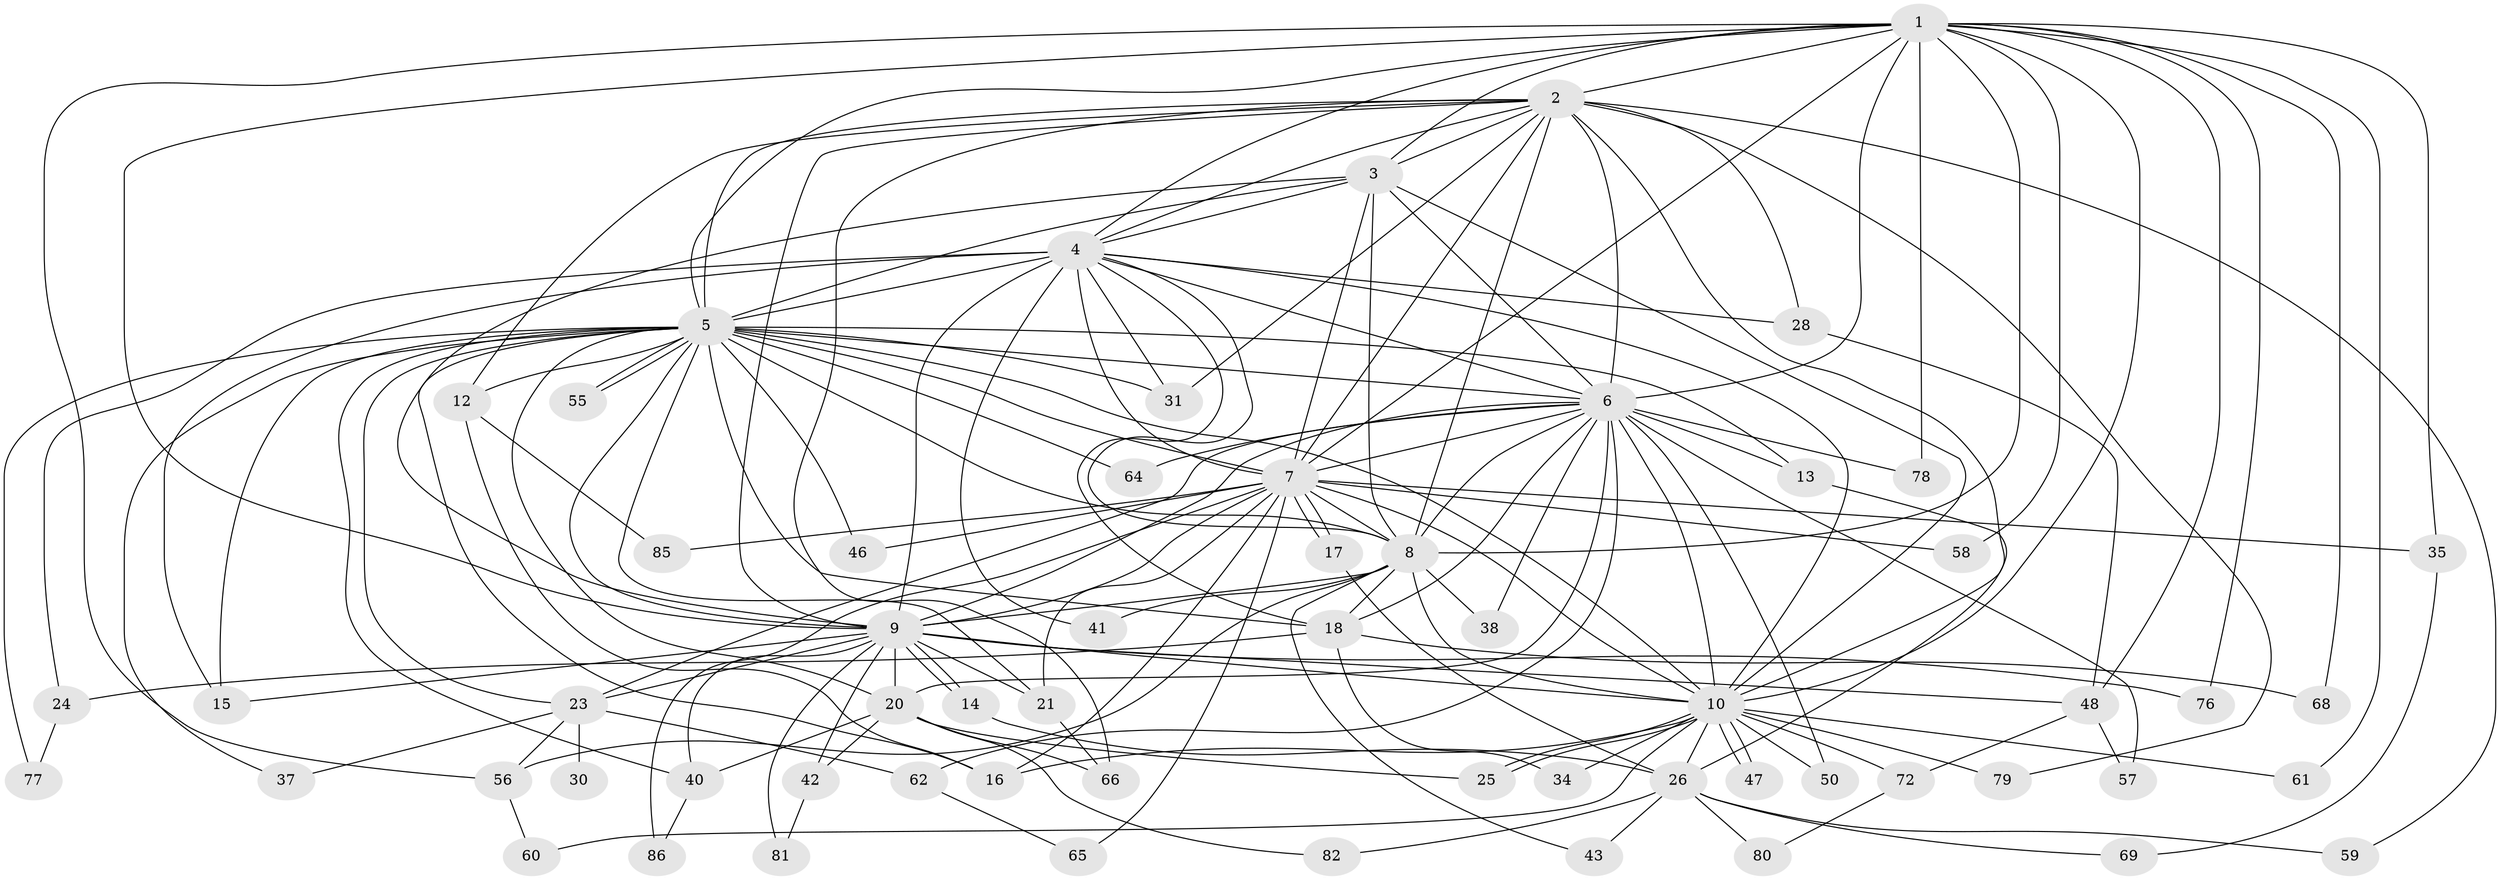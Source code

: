 // Generated by graph-tools (version 1.1) at 2025/51/02/27/25 19:51:43]
// undirected, 61 vertices, 162 edges
graph export_dot {
graph [start="1"]
  node [color=gray90,style=filled];
  1 [super="+11"];
  2 [super="+39"];
  3 [super="+67"];
  4 [super="+84"];
  5 [super="+51"];
  6 [super="+29"];
  7 [super="+33"];
  8 [super="+22"];
  9 [super="+53"];
  10 [super="+73"];
  12;
  13;
  14 [super="+49"];
  15 [super="+32"];
  16 [super="+45"];
  17 [super="+63"];
  18 [super="+19"];
  20 [super="+54"];
  21 [super="+44"];
  23 [super="+27"];
  24;
  25 [super="+70"];
  26 [super="+36"];
  28;
  30;
  31 [super="+83"];
  34;
  35;
  37;
  38;
  40 [super="+74"];
  41;
  42;
  43;
  46;
  47;
  48 [super="+52"];
  50;
  55;
  56 [super="+71"];
  57;
  58;
  59;
  60;
  61;
  62;
  64;
  65;
  66 [super="+75"];
  68;
  69;
  72;
  76;
  77;
  78;
  79;
  80;
  81;
  82;
  85;
  86;
  1 -- 2;
  1 -- 3;
  1 -- 4 [weight=2];
  1 -- 5;
  1 -- 6;
  1 -- 7;
  1 -- 8;
  1 -- 9;
  1 -- 10;
  1 -- 68;
  1 -- 56;
  1 -- 48;
  1 -- 35;
  1 -- 58;
  1 -- 76;
  1 -- 61;
  1 -- 78;
  2 -- 3;
  2 -- 4;
  2 -- 5;
  2 -- 6 [weight=2];
  2 -- 7;
  2 -- 8;
  2 -- 9;
  2 -- 10;
  2 -- 12;
  2 -- 28;
  2 -- 31;
  2 -- 59;
  2 -- 79;
  2 -- 66;
  3 -- 4;
  3 -- 5 [weight=2];
  3 -- 6;
  3 -- 7;
  3 -- 8 [weight=2];
  3 -- 9;
  3 -- 10;
  4 -- 5;
  4 -- 6;
  4 -- 7 [weight=2];
  4 -- 8;
  4 -- 9;
  4 -- 10;
  4 -- 18;
  4 -- 24;
  4 -- 28;
  4 -- 41;
  4 -- 31;
  4 -- 15;
  5 -- 6;
  5 -- 7;
  5 -- 8;
  5 -- 9 [weight=2];
  5 -- 10;
  5 -- 12;
  5 -- 13;
  5 -- 15;
  5 -- 20;
  5 -- 21;
  5 -- 23;
  5 -- 31;
  5 -- 37;
  5 -- 40;
  5 -- 46;
  5 -- 55;
  5 -- 55;
  5 -- 64;
  5 -- 77;
  5 -- 18;
  5 -- 16;
  6 -- 7 [weight=2];
  6 -- 8;
  6 -- 9;
  6 -- 10;
  6 -- 13;
  6 -- 18;
  6 -- 23;
  6 -- 57;
  6 -- 62;
  6 -- 64;
  6 -- 50;
  6 -- 38;
  6 -- 78;
  6 -- 20;
  7 -- 8;
  7 -- 9;
  7 -- 10 [weight=2];
  7 -- 16;
  7 -- 17;
  7 -- 17;
  7 -- 35;
  7 -- 46;
  7 -- 58;
  7 -- 65;
  7 -- 85;
  7 -- 86;
  7 -- 21;
  8 -- 9;
  8 -- 10;
  8 -- 38;
  8 -- 41;
  8 -- 43;
  8 -- 56;
  8 -- 18;
  9 -- 10;
  9 -- 14;
  9 -- 14;
  9 -- 15;
  9 -- 20;
  9 -- 21;
  9 -- 42;
  9 -- 48;
  9 -- 76;
  9 -- 81;
  9 -- 40;
  9 -- 23;
  10 -- 25;
  10 -- 25;
  10 -- 26 [weight=2];
  10 -- 34;
  10 -- 47;
  10 -- 47;
  10 -- 50;
  10 -- 60;
  10 -- 61;
  10 -- 72;
  10 -- 79;
  10 -- 16;
  12 -- 16;
  12 -- 85;
  13 -- 26;
  14 -- 26;
  17 -- 26;
  18 -- 34;
  18 -- 24;
  18 -- 68;
  20 -- 40;
  20 -- 42;
  20 -- 66;
  20 -- 25;
  20 -- 82;
  21 -- 66;
  23 -- 30 [weight=2];
  23 -- 37;
  23 -- 56;
  23 -- 62;
  24 -- 77;
  26 -- 59;
  26 -- 69;
  26 -- 80;
  26 -- 82;
  26 -- 43;
  28 -- 48;
  35 -- 69;
  40 -- 86;
  42 -- 81;
  48 -- 72;
  48 -- 57;
  56 -- 60;
  62 -- 65;
  72 -- 80;
}
